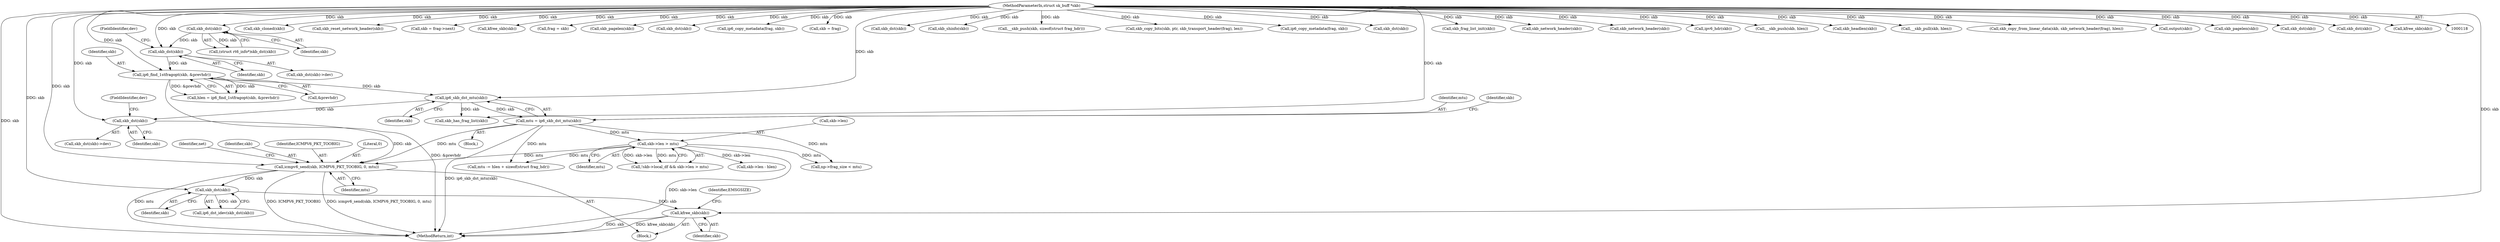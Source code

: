 digraph "0_linux_87c48fa3b4630905f98268dde838ee43626a060c_1@API" {
"1000219" [label="(Call,kfree_skb(skb))"];
"1000216" [label="(Call,skb_dst(skb))"];
"1000208" [label="(Call,icmpv6_send(skb, ICMPV6_PKT_TOOBIG, 0, mtu))"];
"1000205" [label="(Call,skb_dst(skb))"];
"1000186" [label="(Call,ip6_skb_dst_mtu(skb))"];
"1000176" [label="(Call,ip6_find_1stfragopt(skb, &prevhdr))"];
"1000171" [label="(Call,skb_dst(skb))"];
"1000128" [label="(Call,skb_dst(skb))"];
"1000119" [label="(MethodParameterIn,struct sk_buff *skb)"];
"1000184" [label="(Call,mtu = ip6_skb_dst_mtu(skb))"];
"1000194" [label="(Call,skb->len > mtu)"];
"1000271" [label="(Call,skb_cloned(skb))"];
"1000643" [label="(Call,skb->len - hlen)"];
"1000177" [label="(Identifier,skb)"];
"1000172" [label="(Identifier,skb)"];
"1000381" [label="(Call,skb_reset_network_header(skb))"];
"1000219" [label="(Call,kfree_skb(skb))"];
"1000591" [label="(Call,skb = frag->next)"];
"1000176" [label="(Call,ip6_find_1stfragopt(skb, &prevhdr))"];
"1000868" [label="(Call,kfree_skb(skb))"];
"1000242" [label="(Call,mtu -= hlen + sizeof(struct frag_hdr))"];
"1000223" [label="(Identifier,EMSGSIZE)"];
"1000195" [label="(Call,skb->len)"];
"1000174" [label="(Call,hlen = ip6_find_1stfragopt(skb, &prevhdr))"];
"1000598" [label="(Call,frag = skb)"];
"1000170" [label="(Call,skb_dst(skb)->dev)"];
"1000227" [label="(Call,np->frag_size < mtu)"];
"1000414" [label="(Call,skb_pagelen(skb))"];
"1000194" [label="(Call,skb->len > mtu)"];
"1000126" [label="(Call,(struct rt6_info*)skb_dst(skb))"];
"1000214" [label="(Identifier,net)"];
"1000854" [label="(Call,skb_dst(skb))"];
"1000529" [label="(Call,ip6_copy_metadata(frag, skb))"];
"1000192" [label="(Identifier,skb)"];
"1000206" [label="(Identifier,skb)"];
"1000553" [label="(Call,skb = frag)"];
"1000187" [label="(Identifier,skb)"];
"1000173" [label="(FieldIdentifier,dev)"];
"1000207" [label="(FieldIdentifier,dev)"];
"1000128" [label="(Call,skb_dst(skb))"];
"1000205" [label="(Call,skb_dst(skb))"];
"1000249" [label="(Call,skb_has_frag_list(skb))"];
"1000361" [label="(Call,skb_dst(skb))"];
"1000198" [label="(Identifier,mtu)"];
"1000208" [label="(Call,icmpv6_send(skb, ICMPV6_PKT_TOOBIG, 0, mtu))"];
"1000209" [label="(Identifier,skb)"];
"1000338" [label="(Call,skb_shinfo(skb))"];
"1000186" [label="(Call,ip6_skb_dst_mtu(skb))"];
"1000210" [label="(Identifier,ICMPV6_PKT_TOOBIG)"];
"1000171" [label="(Call,skb_dst(skb))"];
"1000215" [label="(Call,ip6_dst_idev(skb_dst(skb)))"];
"1000178" [label="(Call,&prevhdr)"];
"1000374" [label="(Call,__skb_push(skb, sizeof(struct frag_hdr)))"];
"1000199" [label="(Block,)"];
"1000794" [label="(Call,skb_copy_bits(skb, ptr, skb_transport_header(frag), len))"];
"1000710" [label="(Call,ip6_copy_metadata(frag, skb))"];
"1000212" [label="(Identifier,mtu)"];
"1000129" [label="(Identifier,skb)"];
"1000848" [label="(Call,skb_dst(skb))"];
"1000121" [label="(Block,)"];
"1000217" [label="(Identifier,skb)"];
"1000872" [label="(MethodReturn,int)"];
"1000185" [label="(Identifier,mtu)"];
"1000216" [label="(Call,skb_dst(skb))"];
"1000220" [label="(Identifier,skb)"];
"1000204" [label="(Call,skb_dst(skb)->dev)"];
"1000341" [label="(Call,skb_frag_list_init(skb))"];
"1000350" [label="(Call,skb_network_header(skb))"];
"1000384" [label="(Call,skb_network_header(skb))"];
"1000431" [label="(Call,ipv6_hdr(skb))"];
"1000184" [label="(Call,mtu = ip6_skb_dst_mtu(skb))"];
"1000378" [label="(Call,__skb_push(skb, hlen))"];
"1000422" [label="(Call,skb_headlen(skb))"];
"1000367" [label="(Call,__skb_pull(skb, hlen))"];
"1000760" [label="(Call,skb_copy_from_linear_data(skb, skb_network_header(frag), hlen))"];
"1000534" [label="(Call,output(skb))"];
"1000255" [label="(Call,skb_pagelen(skb))"];
"1000865" [label="(Call,skb_dst(skb))"];
"1000702" [label="(Call,skb_dst(skb))"];
"1000189" [label="(Call,!skb->local_df && skb->len > mtu)"];
"1000857" [label="(Call,kfree_skb(skb))"];
"1000119" [label="(MethodParameterIn,struct sk_buff *skb)"];
"1000211" [label="(Literal,0)"];
"1000219" -> "1000199"  [label="AST: "];
"1000219" -> "1000220"  [label="CFG: "];
"1000220" -> "1000219"  [label="AST: "];
"1000223" -> "1000219"  [label="CFG: "];
"1000219" -> "1000872"  [label="DDG: kfree_skb(skb)"];
"1000219" -> "1000872"  [label="DDG: skb"];
"1000216" -> "1000219"  [label="DDG: skb"];
"1000119" -> "1000219"  [label="DDG: skb"];
"1000216" -> "1000215"  [label="AST: "];
"1000216" -> "1000217"  [label="CFG: "];
"1000217" -> "1000216"  [label="AST: "];
"1000215" -> "1000216"  [label="CFG: "];
"1000216" -> "1000215"  [label="DDG: skb"];
"1000208" -> "1000216"  [label="DDG: skb"];
"1000119" -> "1000216"  [label="DDG: skb"];
"1000208" -> "1000199"  [label="AST: "];
"1000208" -> "1000212"  [label="CFG: "];
"1000209" -> "1000208"  [label="AST: "];
"1000210" -> "1000208"  [label="AST: "];
"1000211" -> "1000208"  [label="AST: "];
"1000212" -> "1000208"  [label="AST: "];
"1000214" -> "1000208"  [label="CFG: "];
"1000208" -> "1000872"  [label="DDG: ICMPV6_PKT_TOOBIG"];
"1000208" -> "1000872"  [label="DDG: icmpv6_send(skb, ICMPV6_PKT_TOOBIG, 0, mtu)"];
"1000208" -> "1000872"  [label="DDG: mtu"];
"1000205" -> "1000208"  [label="DDG: skb"];
"1000119" -> "1000208"  [label="DDG: skb"];
"1000184" -> "1000208"  [label="DDG: mtu"];
"1000194" -> "1000208"  [label="DDG: mtu"];
"1000205" -> "1000204"  [label="AST: "];
"1000205" -> "1000206"  [label="CFG: "];
"1000206" -> "1000205"  [label="AST: "];
"1000207" -> "1000205"  [label="CFG: "];
"1000186" -> "1000205"  [label="DDG: skb"];
"1000119" -> "1000205"  [label="DDG: skb"];
"1000186" -> "1000184"  [label="AST: "];
"1000186" -> "1000187"  [label="CFG: "];
"1000187" -> "1000186"  [label="AST: "];
"1000184" -> "1000186"  [label="CFG: "];
"1000186" -> "1000184"  [label="DDG: skb"];
"1000176" -> "1000186"  [label="DDG: skb"];
"1000119" -> "1000186"  [label="DDG: skb"];
"1000186" -> "1000249"  [label="DDG: skb"];
"1000176" -> "1000174"  [label="AST: "];
"1000176" -> "1000178"  [label="CFG: "];
"1000177" -> "1000176"  [label="AST: "];
"1000178" -> "1000176"  [label="AST: "];
"1000174" -> "1000176"  [label="CFG: "];
"1000176" -> "1000872"  [label="DDG: &prevhdr"];
"1000176" -> "1000174"  [label="DDG: skb"];
"1000176" -> "1000174"  [label="DDG: &prevhdr"];
"1000171" -> "1000176"  [label="DDG: skb"];
"1000119" -> "1000176"  [label="DDG: skb"];
"1000171" -> "1000170"  [label="AST: "];
"1000171" -> "1000172"  [label="CFG: "];
"1000172" -> "1000171"  [label="AST: "];
"1000173" -> "1000171"  [label="CFG: "];
"1000128" -> "1000171"  [label="DDG: skb"];
"1000119" -> "1000171"  [label="DDG: skb"];
"1000128" -> "1000126"  [label="AST: "];
"1000128" -> "1000129"  [label="CFG: "];
"1000129" -> "1000128"  [label="AST: "];
"1000126" -> "1000128"  [label="CFG: "];
"1000128" -> "1000126"  [label="DDG: skb"];
"1000119" -> "1000128"  [label="DDG: skb"];
"1000119" -> "1000118"  [label="AST: "];
"1000119" -> "1000872"  [label="DDG: skb"];
"1000119" -> "1000249"  [label="DDG: skb"];
"1000119" -> "1000255"  [label="DDG: skb"];
"1000119" -> "1000271"  [label="DDG: skb"];
"1000119" -> "1000338"  [label="DDG: skb"];
"1000119" -> "1000341"  [label="DDG: skb"];
"1000119" -> "1000350"  [label="DDG: skb"];
"1000119" -> "1000361"  [label="DDG: skb"];
"1000119" -> "1000367"  [label="DDG: skb"];
"1000119" -> "1000374"  [label="DDG: skb"];
"1000119" -> "1000378"  [label="DDG: skb"];
"1000119" -> "1000381"  [label="DDG: skb"];
"1000119" -> "1000384"  [label="DDG: skb"];
"1000119" -> "1000414"  [label="DDG: skb"];
"1000119" -> "1000422"  [label="DDG: skb"];
"1000119" -> "1000431"  [label="DDG: skb"];
"1000119" -> "1000529"  [label="DDG: skb"];
"1000119" -> "1000534"  [label="DDG: skb"];
"1000119" -> "1000553"  [label="DDG: skb"];
"1000119" -> "1000591"  [label="DDG: skb"];
"1000119" -> "1000598"  [label="DDG: skb"];
"1000119" -> "1000702"  [label="DDG: skb"];
"1000119" -> "1000710"  [label="DDG: skb"];
"1000119" -> "1000760"  [label="DDG: skb"];
"1000119" -> "1000794"  [label="DDG: skb"];
"1000119" -> "1000848"  [label="DDG: skb"];
"1000119" -> "1000854"  [label="DDG: skb"];
"1000119" -> "1000857"  [label="DDG: skb"];
"1000119" -> "1000865"  [label="DDG: skb"];
"1000119" -> "1000868"  [label="DDG: skb"];
"1000184" -> "1000121"  [label="AST: "];
"1000185" -> "1000184"  [label="AST: "];
"1000192" -> "1000184"  [label="CFG: "];
"1000184" -> "1000872"  [label="DDG: ip6_skb_dst_mtu(skb)"];
"1000184" -> "1000194"  [label="DDG: mtu"];
"1000184" -> "1000227"  [label="DDG: mtu"];
"1000184" -> "1000242"  [label="DDG: mtu"];
"1000194" -> "1000189"  [label="AST: "];
"1000194" -> "1000198"  [label="CFG: "];
"1000195" -> "1000194"  [label="AST: "];
"1000198" -> "1000194"  [label="AST: "];
"1000189" -> "1000194"  [label="CFG: "];
"1000194" -> "1000872"  [label="DDG: skb->len"];
"1000194" -> "1000189"  [label="DDG: skb->len"];
"1000194" -> "1000189"  [label="DDG: mtu"];
"1000194" -> "1000227"  [label="DDG: mtu"];
"1000194" -> "1000242"  [label="DDG: mtu"];
"1000194" -> "1000643"  [label="DDG: skb->len"];
}
